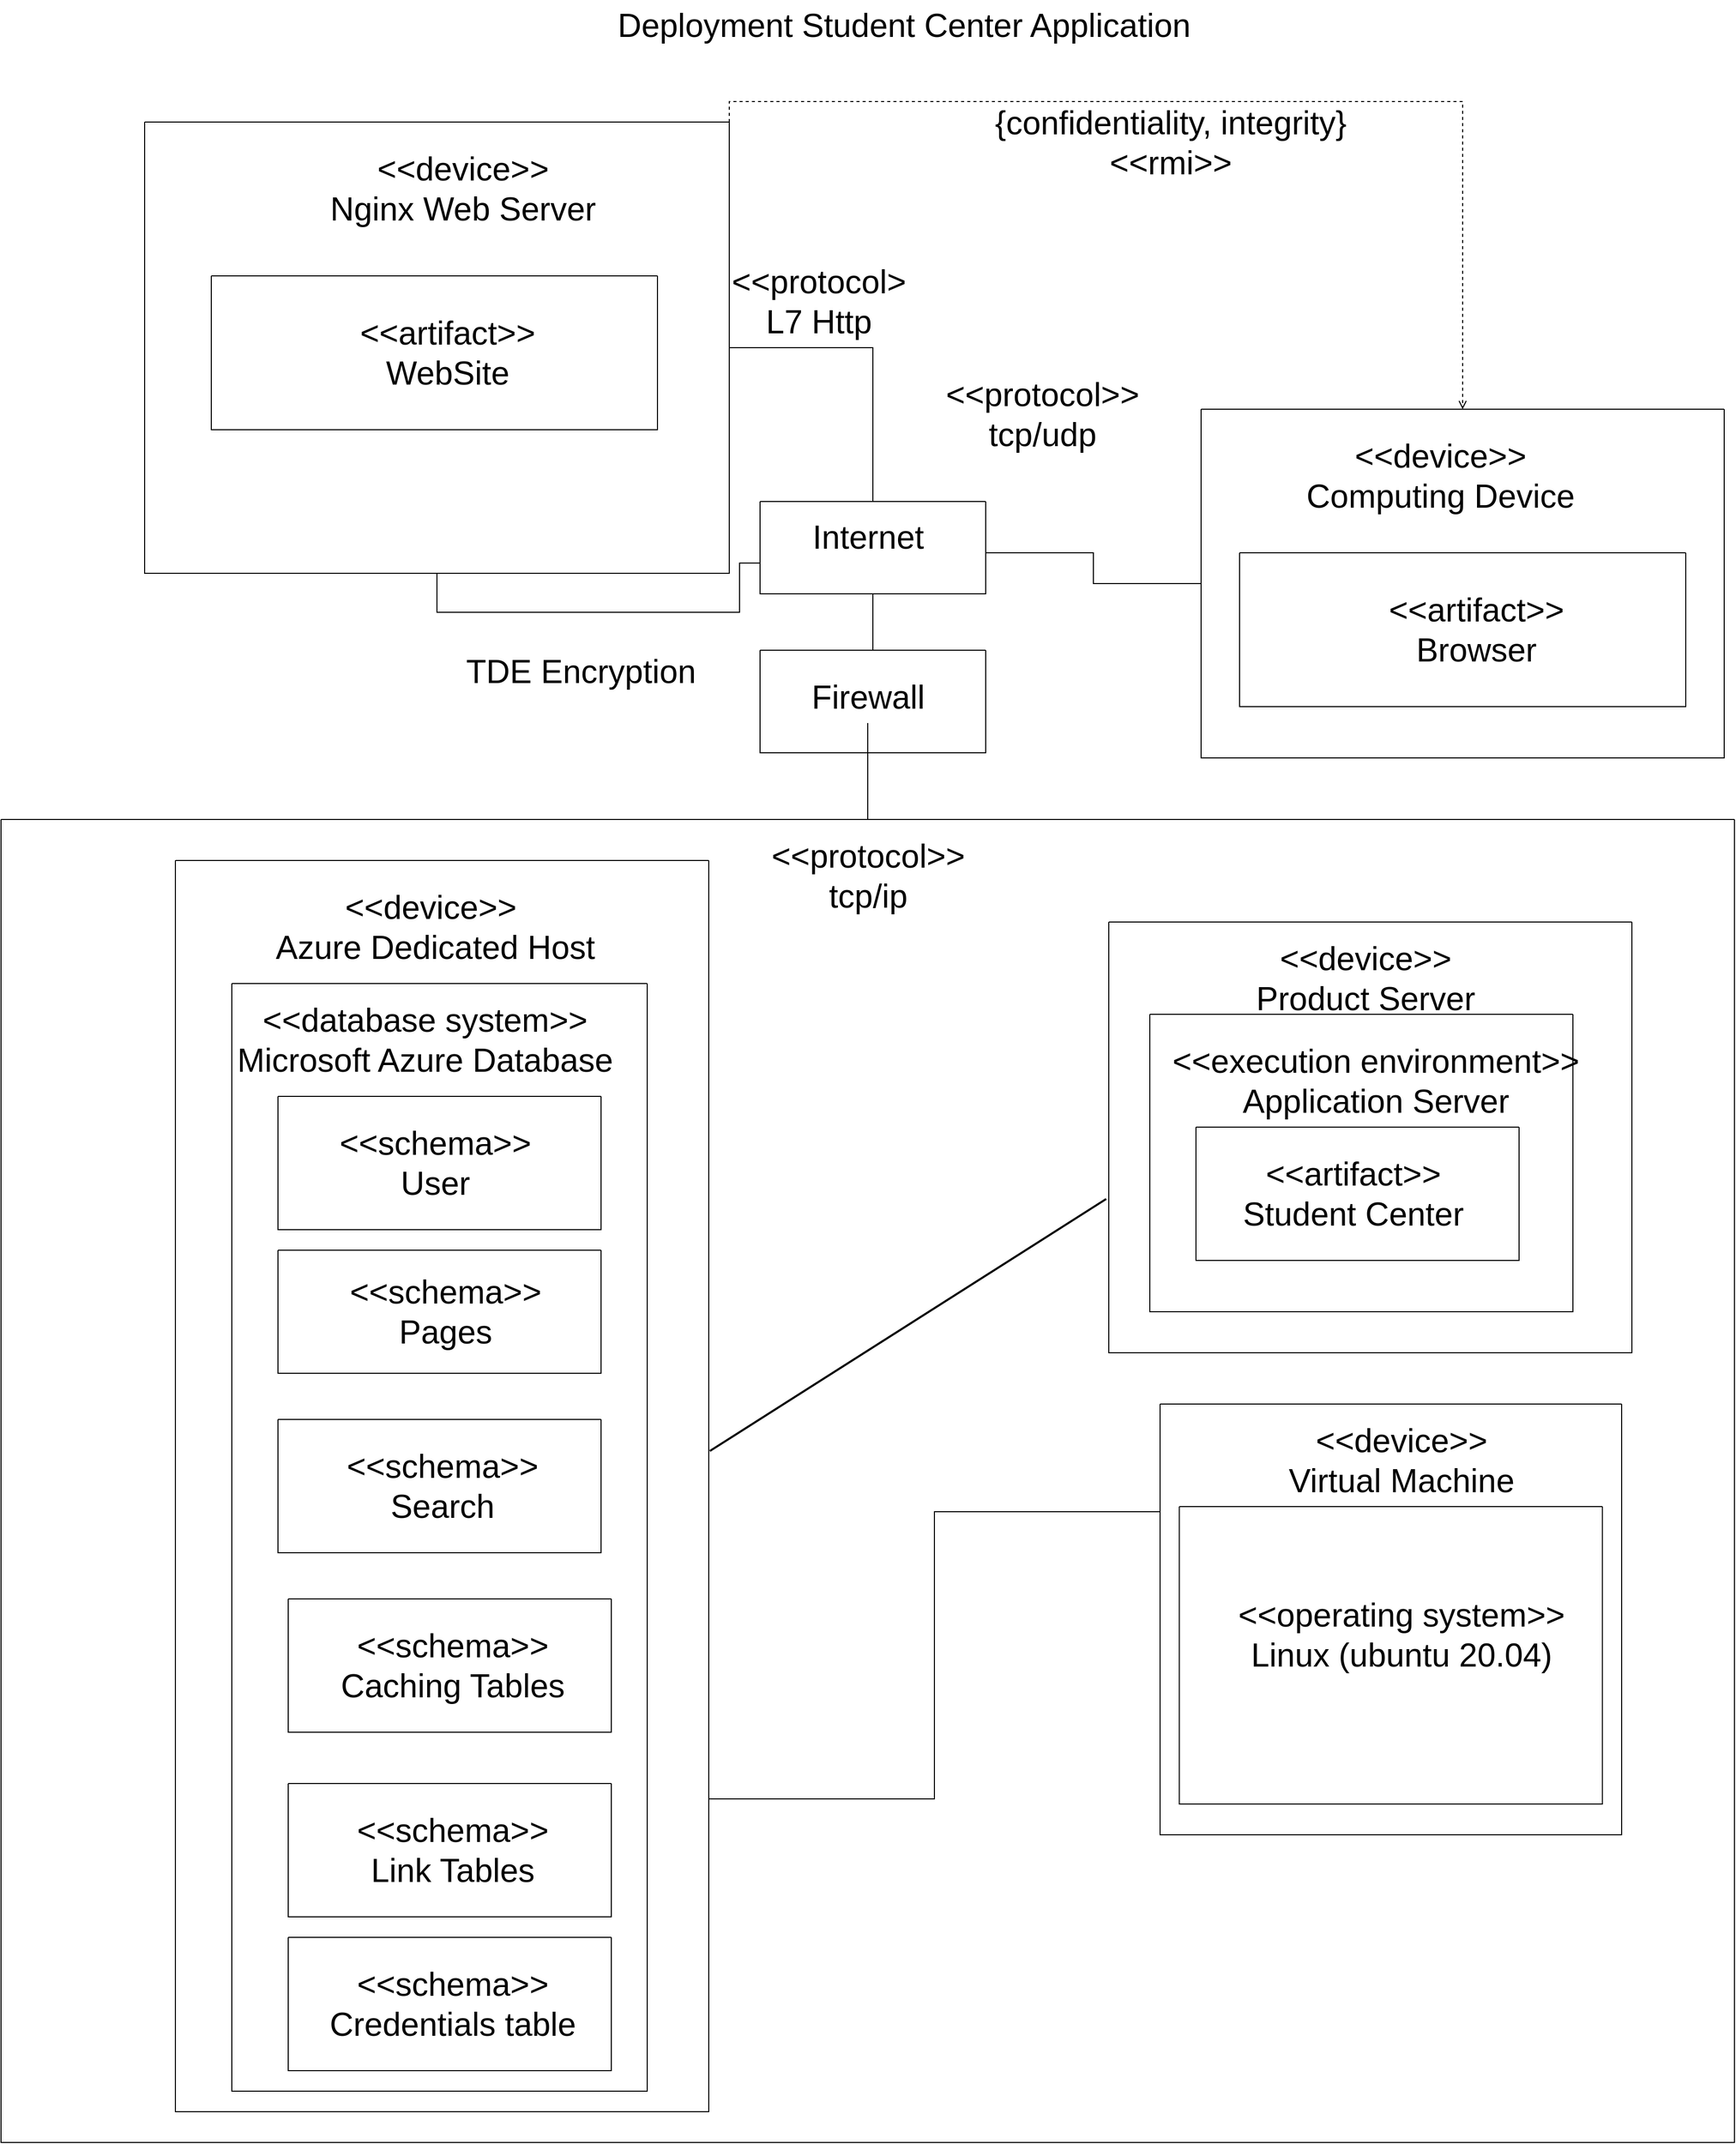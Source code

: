 <mxfile version="20.4.1" type="device"><diagram name="Page-1" id="e3a06f82-3646-2815-327d-82caf3d4e204"><mxGraphModel dx="4583" dy="3386" grid="1" gridSize="10" guides="1" tooltips="1" connect="1" arrows="1" fold="1" page="1" pageScale="1.5" pageWidth="1169" pageHeight="826" background="none" math="0" shadow="0"><root><mxCell id="0" style=";html=1;"/><mxCell id="1" style=";html=1;" parent="0"/><mxCell id="xWu9QbXiY32hhWNwfRlV-60" value="" style="swimlane;startSize=0;fontSize=32;" vertex="1" parent="1"><mxGeometry x="820" y="-401" width="1690" height="1290" as="geometry"/></mxCell><mxCell id="xWu9QbXiY32hhWNwfRlV-61" value="&lt;font style=&quot;font-size: 32px;&quot;&gt;&lt;br&gt;&lt;/font&gt;" style="text;html=1;align=center;verticalAlign=middle;resizable=0;points=[];autosize=1;strokeColor=none;fillColor=none;fontSize=32;" vertex="1" parent="xWu9QbXiY32hhWNwfRlV-60"><mxGeometry x="242.5" y="40" width="20" height="50" as="geometry"/></mxCell><mxCell id="xWu9QbXiY32hhWNwfRlV-89" style="edgeStyle=orthogonalEdgeStyle;rounded=0;orthogonalLoop=1;jettySize=auto;html=1;exitX=1;exitY=0.75;exitDx=0;exitDy=0;entryX=0;entryY=0.25;entryDx=0;entryDy=0;fontSize=32;endArrow=none;endFill=0;" edge="1" parent="xWu9QbXiY32hhWNwfRlV-60" source="xWu9QbXiY32hhWNwfRlV-11" target="xWu9QbXiY32hhWNwfRlV-83"><mxGeometry relative="1" as="geometry"/></mxCell><mxCell id="xWu9QbXiY32hhWNwfRlV-11" value="" style="swimlane;startSize=0;fontSize=32;" vertex="1" parent="xWu9QbXiY32hhWNwfRlV-60"><mxGeometry x="170" y="40" width="520" height="1220" as="geometry"/></mxCell><mxCell id="xWu9QbXiY32hhWNwfRlV-13" value="&lt;font style=&quot;font-size: 32px;&quot;&gt;&amp;lt;&amp;lt;device&amp;gt;&amp;gt;&amp;nbsp;&lt;br&gt;Azure Dedicated Host&lt;br&gt;&lt;/font&gt;" style="text;html=1;align=center;verticalAlign=middle;resizable=0;points=[];autosize=1;strokeColor=none;fillColor=none;fontSize=32;" vertex="1" parent="xWu9QbXiY32hhWNwfRlV-11"><mxGeometry x="87.5" y="20" width="330" height="90" as="geometry"/></mxCell><mxCell id="xWu9QbXiY32hhWNwfRlV-16" value="" style="swimlane;startSize=0;fontSize=32;" vertex="1" parent="xWu9QbXiY32hhWNwfRlV-60"><mxGeometry x="225" y="160" width="405" height="1080" as="geometry"/></mxCell><mxCell id="xWu9QbXiY32hhWNwfRlV-17" value="&amp;lt;&amp;lt;database system&amp;gt;&amp;gt;&lt;br&gt;Microsoft Azure Database" style="text;html=1;align=center;verticalAlign=middle;resizable=0;points=[];autosize=1;strokeColor=none;fillColor=none;fontSize=32;" vertex="1" parent="xWu9QbXiY32hhWNwfRlV-16"><mxGeometry x="-7.5" y="10" width="390" height="90" as="geometry"/></mxCell><mxCell id="xWu9QbXiY32hhWNwfRlV-18" value="" style="swimlane;startSize=0;fontSize=32;" vertex="1" parent="xWu9QbXiY32hhWNwfRlV-16"><mxGeometry x="45" y="110" width="315" height="130" as="geometry"/></mxCell><mxCell id="xWu9QbXiY32hhWNwfRlV-21" value="&amp;lt;&amp;lt;schema&amp;gt;&amp;gt;&lt;br&gt;User" style="text;html=1;align=center;verticalAlign=middle;resizable=0;points=[];autosize=1;strokeColor=none;fillColor=none;fontSize=32;" vertex="1" parent="xWu9QbXiY32hhWNwfRlV-18"><mxGeometry x="47.5" y="20" width="210" height="90" as="geometry"/></mxCell><mxCell id="xWu9QbXiY32hhWNwfRlV-24" value="" style="swimlane;startSize=0;fontSize=32;" vertex="1" parent="xWu9QbXiY32hhWNwfRlV-16"><mxGeometry x="45" y="260" width="315" height="120" as="geometry"/></mxCell><mxCell id="xWu9QbXiY32hhWNwfRlV-27" value="&amp;lt;&amp;lt;schema&amp;gt;&amp;gt;&lt;br&gt;Pages" style="text;html=1;align=center;verticalAlign=middle;resizable=0;points=[];autosize=1;strokeColor=none;fillColor=none;fontSize=32;" vertex="1" parent="xWu9QbXiY32hhWNwfRlV-24"><mxGeometry x="57.5" y="15" width="210" height="90" as="geometry"/></mxCell><mxCell id="xWu9QbXiY32hhWNwfRlV-54" value="" style="swimlane;startSize=0;fontSize=32;" vertex="1" parent="xWu9QbXiY32hhWNwfRlV-16"><mxGeometry x="45" y="425" width="315" height="130" as="geometry"/></mxCell><mxCell id="xWu9QbXiY32hhWNwfRlV-53" value="&amp;lt;&amp;lt;schema&amp;gt;&amp;gt;&lt;br&gt;Search&lt;br&gt;" style="text;html=1;align=center;verticalAlign=middle;resizable=0;points=[];autosize=1;strokeColor=none;fillColor=none;fontSize=32;" vertex="1" parent="xWu9QbXiY32hhWNwfRlV-54"><mxGeometry x="55" y="20" width="210" height="90" as="geometry"/></mxCell><mxCell id="xWu9QbXiY32hhWNwfRlV-58" value="" style="swimlane;startSize=0;fontSize=32;" vertex="1" parent="xWu9QbXiY32hhWNwfRlV-16"><mxGeometry x="55" y="780" width="315" height="130" as="geometry"/></mxCell><mxCell id="xWu9QbXiY32hhWNwfRlV-59" value="&amp;lt;&amp;lt;schema&amp;gt;&amp;gt;&lt;br&gt;Link Tables" style="text;html=1;align=center;verticalAlign=middle;resizable=0;points=[];autosize=1;strokeColor=none;fillColor=none;fontSize=32;" vertex="1" parent="xWu9QbXiY32hhWNwfRlV-58"><mxGeometry x="55" y="20" width="210" height="90" as="geometry"/></mxCell><mxCell id="xWu9QbXiY32hhWNwfRlV-106" value="" style="swimlane;startSize=0;fontSize=32;" vertex="1" parent="xWu9QbXiY32hhWNwfRlV-16"><mxGeometry x="55" y="930" width="315" height="130" as="geometry"/></mxCell><mxCell id="xWu9QbXiY32hhWNwfRlV-107" value="&amp;lt;&amp;lt;schema&amp;gt;&amp;gt;&lt;br&gt;Credentials table" style="text;html=1;align=center;verticalAlign=middle;resizable=0;points=[];autosize=1;strokeColor=none;fillColor=none;fontSize=32;" vertex="1" parent="xWu9QbXiY32hhWNwfRlV-106"><mxGeometry x="30" y="20" width="260" height="90" as="geometry"/></mxCell><mxCell id="xWu9QbXiY32hhWNwfRlV-56" value="" style="swimlane;startSize=0;fontSize=32;" vertex="1" parent="xWu9QbXiY32hhWNwfRlV-60"><mxGeometry x="280" y="760" width="315" height="130" as="geometry"/></mxCell><mxCell id="xWu9QbXiY32hhWNwfRlV-57" value="&amp;lt;&amp;lt;schema&amp;gt;&amp;gt;&lt;br&gt;Caching Tables" style="text;html=1;align=center;verticalAlign=middle;resizable=0;points=[];autosize=1;strokeColor=none;fillColor=none;fontSize=32;" vertex="1" parent="xWu9QbXiY32hhWNwfRlV-56"><mxGeometry x="40" y="20" width="240" height="90" as="geometry"/></mxCell><mxCell id="xWu9QbXiY32hhWNwfRlV-12" value="" style="swimlane;startSize=0;fontSize=32;" vertex="1" parent="xWu9QbXiY32hhWNwfRlV-60"><mxGeometry x="1080" y="100" width="510" height="420" as="geometry"/></mxCell><mxCell id="xWu9QbXiY32hhWNwfRlV-14" value="&amp;lt;&amp;lt;device&amp;gt;&amp;gt;&lt;br&gt;Product Server" style="text;html=1;align=center;verticalAlign=middle;resizable=0;points=[];autosize=1;strokeColor=none;fillColor=none;fontSize=32;" vertex="1" parent="xWu9QbXiY32hhWNwfRlV-12"><mxGeometry x="130" y="10" width="240" height="90" as="geometry"/></mxCell><mxCell id="xWu9QbXiY32hhWNwfRlV-34" value="" style="swimlane;startSize=0;fontSize=32;" vertex="1" parent="xWu9QbXiY32hhWNwfRlV-60"><mxGeometry x="1120" y="190" width="412.5" height="290" as="geometry"/></mxCell><mxCell id="xWu9QbXiY32hhWNwfRlV-35" value="&amp;lt;&amp;lt;execution environment&amp;gt;&amp;gt;&lt;br&gt;Application Server" style="text;html=1;align=center;verticalAlign=middle;resizable=0;points=[];autosize=1;strokeColor=none;fillColor=none;fontSize=32;" vertex="1" parent="xWu9QbXiY32hhWNwfRlV-34"><mxGeometry x="10" y="20" width="420" height="90" as="geometry"/></mxCell><mxCell id="xWu9QbXiY32hhWNwfRlV-36" value="" style="swimlane;startSize=0;fontSize=32;" vertex="1" parent="xWu9QbXiY32hhWNwfRlV-34"><mxGeometry x="45" y="110" width="315" height="130" as="geometry"/></mxCell><mxCell id="xWu9QbXiY32hhWNwfRlV-37" value="&amp;lt;&amp;lt;artifact&amp;gt;&amp;gt;&lt;br&gt;Student Center" style="text;html=1;align=center;verticalAlign=middle;resizable=0;points=[];autosize=1;strokeColor=none;fillColor=none;fontSize=32;" vertex="1" parent="xWu9QbXiY32hhWNwfRlV-36"><mxGeometry x="32.5" y="20" width="240" height="90" as="geometry"/></mxCell><mxCell id="xWu9QbXiY32hhWNwfRlV-32" style="edgeStyle=none;rounded=0;html=1;startSize=10;endSize=10;jettySize=auto;orthogonalLoop=1;fontSize=14;endArrow=none;endFill=0;strokeWidth=2;exitX=1.002;exitY=0.472;exitDx=0;exitDy=0;exitPerimeter=0;entryX=-0.005;entryY=0.643;entryDx=0;entryDy=0;entryPerimeter=0;" edge="1" parent="xWu9QbXiY32hhWNwfRlV-60" source="xWu9QbXiY32hhWNwfRlV-11" target="xWu9QbXiY32hhWNwfRlV-12"><mxGeometry relative="1" as="geometry"><mxPoint x="790" y="710.002" as="sourcePoint"/><mxPoint x="1095.5" y="742.285" as="targetPoint"/></mxGeometry></mxCell><mxCell id="xWu9QbXiY32hhWNwfRlV-83" value="" style="swimlane;startSize=0;fontSize=32;" vertex="1" parent="xWu9QbXiY32hhWNwfRlV-60"><mxGeometry x="1130" y="570" width="450" height="420" as="geometry"/></mxCell><mxCell id="xWu9QbXiY32hhWNwfRlV-84" value="&amp;lt;&amp;lt;device&amp;gt;&amp;gt;&lt;br&gt;Virtual Machine" style="text;html=1;align=center;verticalAlign=middle;resizable=0;points=[];autosize=1;strokeColor=none;fillColor=none;fontSize=32;" vertex="1" parent="xWu9QbXiY32hhWNwfRlV-83"><mxGeometry x="115" y="10" width="240" height="90" as="geometry"/></mxCell><mxCell id="xWu9QbXiY32hhWNwfRlV-85" value="" style="swimlane;startSize=0;fontSize=32;" vertex="1" parent="xWu9QbXiY32hhWNwfRlV-83"><mxGeometry x="18.75" y="100" width="412.5" height="290" as="geometry"/></mxCell><mxCell id="xWu9QbXiY32hhWNwfRlV-86" value="&amp;lt;&amp;lt;operating system&amp;gt;&amp;gt;&lt;br&gt;Linux (ubuntu 20.04)" style="text;html=1;align=center;verticalAlign=middle;resizable=0;points=[];autosize=1;strokeColor=none;fillColor=none;fontSize=32;" vertex="1" parent="xWu9QbXiY32hhWNwfRlV-85"><mxGeometry x="46.25" y="80" width="340" height="90" as="geometry"/></mxCell><mxCell id="xWu9QbXiY32hhWNwfRlV-63" value="&amp;lt;&amp;lt;protocol&amp;gt;&amp;gt;&lt;br&gt;tcp/ip&lt;br&gt;" style="text;html=1;align=center;verticalAlign=middle;resizable=0;points=[];autosize=1;strokeColor=none;fillColor=none;fontSize=32;" vertex="1" parent="xWu9QbXiY32hhWNwfRlV-60"><mxGeometry x="740" y="10" width="210" height="90" as="geometry"/></mxCell><mxCell id="xWu9QbXiY32hhWNwfRlV-68" style="edgeStyle=orthogonalEdgeStyle;rounded=0;orthogonalLoop=1;jettySize=auto;html=1;fontSize=32;endArrow=none;endFill=0;entryX=1;entryY=0.556;entryDx=0;entryDy=0;entryPerimeter=0;" edge="1" parent="1" source="xWu9QbXiY32hhWNwfRlV-66" target="xWu9QbXiY32hhWNwfRlV-49"><mxGeometry relative="1" as="geometry"><mxPoint x="1790" y="-661" as="targetPoint"/></mxGeometry></mxCell><mxCell id="xWu9QbXiY32hhWNwfRlV-66" value="" style="swimlane;startSize=0;fontSize=32;" vertex="1" parent="1"><mxGeometry x="1990" y="-801" width="510" height="340" as="geometry"/></mxCell><mxCell id="xWu9QbXiY32hhWNwfRlV-75" value="&amp;lt;&amp;lt;device&amp;gt;&amp;gt;&lt;br&gt;Computing Device" style="text;html=1;align=center;verticalAlign=middle;resizable=0;points=[];autosize=1;strokeColor=none;fillColor=none;fontSize=32;" vertex="1" parent="xWu9QbXiY32hhWNwfRlV-66"><mxGeometry x="92.5" y="20" width="280" height="90" as="geometry"/></mxCell><mxCell id="xWu9QbXiY32hhWNwfRlV-109" value="" style="swimlane;startSize=0;fontSize=32;" vertex="1" parent="xWu9QbXiY32hhWNwfRlV-66"><mxGeometry x="37.5" y="140" width="435" height="150" as="geometry"/></mxCell><mxCell id="xWu9QbXiY32hhWNwfRlV-110" value="&amp;lt;&amp;lt;artifact&amp;gt;&amp;gt;&lt;br&gt;Browser" style="text;html=1;align=center;verticalAlign=middle;resizable=0;points=[];autosize=1;strokeColor=none;fillColor=none;fontSize=32;" vertex="1" parent="xWu9QbXiY32hhWNwfRlV-109"><mxGeometry x="135" y="30" width="190" height="90" as="geometry"/></mxCell><mxCell id="xWu9QbXiY32hhWNwfRlV-7" value="&lt;font style=&quot;font-size: 32px;&quot;&gt;Deployment Student Center Application&lt;/font&gt;" style="text;html=1;align=center;verticalAlign=middle;resizable=0;points=[];autosize=1;strokeColor=none;fillColor=none;" vertex="1" parent="1"><mxGeometry x="1410" y="-1200" width="580" height="50" as="geometry"/></mxCell><mxCell id="xWu9QbXiY32hhWNwfRlV-74" style="edgeStyle=orthogonalEdgeStyle;rounded=0;orthogonalLoop=1;jettySize=auto;html=1;fontSize=32;endArrow=none;endFill=0;entryX=0.5;entryY=0;entryDx=0;entryDy=0;" edge="1" parent="1" source="xWu9QbXiY32hhWNwfRlV-69" target="xWu9QbXiY32hhWNwfRlV-49"><mxGeometry relative="1" as="geometry"><mxPoint x="1470" y="-481" as="targetPoint"/></mxGeometry></mxCell><mxCell id="xWu9QbXiY32hhWNwfRlV-112" style="edgeStyle=orthogonalEdgeStyle;rounded=0;orthogonalLoop=1;jettySize=auto;html=1;entryX=0.5;entryY=0;entryDx=0;entryDy=0;fontSize=32;endArrow=open;endFill=0;exitX=1;exitY=0;exitDx=0;exitDy=0;dashed=1;" edge="1" parent="1" source="xWu9QbXiY32hhWNwfRlV-69" target="xWu9QbXiY32hhWNwfRlV-66"><mxGeometry relative="1" as="geometry"/></mxCell><mxCell id="xWu9QbXiY32hhWNwfRlV-116" style="edgeStyle=orthogonalEdgeStyle;rounded=0;orthogonalLoop=1;jettySize=auto;html=1;fontSize=32;endArrow=none;endFill=0;" edge="1" parent="1" source="xWu9QbXiY32hhWNwfRlV-69"><mxGeometry relative="1" as="geometry"><mxPoint x="1560" y="-651" as="targetPoint"/><Array as="points"><mxPoint x="1245" y="-603"/><mxPoint x="1540" y="-603"/><mxPoint x="1540" y="-651"/><mxPoint x="1560" y="-651"/></Array></mxGeometry></mxCell><mxCell id="xWu9QbXiY32hhWNwfRlV-69" value="" style="swimlane;startSize=0;fontSize=32;" vertex="1" parent="1"><mxGeometry x="960" y="-1081" width="570" height="440" as="geometry"/></mxCell><mxCell id="xWu9QbXiY32hhWNwfRlV-70" value="&amp;lt;&amp;lt;device&amp;gt;&amp;gt;&lt;br&gt;Nginx Web Server" style="text;html=1;align=center;verticalAlign=middle;resizable=0;points=[];autosize=1;strokeColor=none;fillColor=none;fontSize=32;" vertex="1" parent="xWu9QbXiY32hhWNwfRlV-69"><mxGeometry x="170" y="20" width="280" height="90" as="geometry"/></mxCell><mxCell id="xWu9QbXiY32hhWNwfRlV-71" value="" style="swimlane;startSize=0;fontSize=32;" vertex="1" parent="xWu9QbXiY32hhWNwfRlV-69"><mxGeometry x="65" y="150" width="435" height="150" as="geometry"/></mxCell><mxCell id="xWu9QbXiY32hhWNwfRlV-72" value="&amp;lt;&amp;lt;artifact&amp;gt;&amp;gt;&lt;br&gt;WebSite" style="text;html=1;align=center;verticalAlign=middle;resizable=0;points=[];autosize=1;strokeColor=none;fillColor=none;fontSize=32;" vertex="1" parent="xWu9QbXiY32hhWNwfRlV-71"><mxGeometry x="135" y="30" width="190" height="90" as="geometry"/></mxCell><mxCell id="xWu9QbXiY32hhWNwfRlV-67" value="&amp;lt;&amp;lt;protocol&amp;gt;&lt;br&gt;L7 Http&lt;br&gt;" style="text;html=1;align=center;verticalAlign=middle;resizable=0;points=[];autosize=1;strokeColor=none;fillColor=none;fontSize=32;" vertex="1" parent="1"><mxGeometry x="1522" y="-951" width="190" height="90" as="geometry"/></mxCell><mxCell id="xWu9QbXiY32hhWNwfRlV-76" value="&amp;lt;&amp;lt;protocol&amp;gt;&amp;gt;&lt;br&gt;tcp/udp" style="text;html=1;align=center;verticalAlign=middle;resizable=0;points=[];autosize=1;strokeColor=none;fillColor=none;fontSize=32;" vertex="1" parent="1"><mxGeometry x="1730" y="-841" width="210" height="90" as="geometry"/></mxCell><mxCell id="xWu9QbXiY32hhWNwfRlV-92" style="edgeStyle=orthogonalEdgeStyle;rounded=0;orthogonalLoop=1;jettySize=auto;html=1;fontSize=32;endArrow=none;endFill=0;entryX=0.5;entryY=0;entryDx=0;entryDy=0;exitX=0.5;exitY=1;exitDx=0;exitDy=0;" edge="1" parent="1" source="xWu9QbXiY32hhWNwfRlV-49" target="xWu9QbXiY32hhWNwfRlV-101"><mxGeometry relative="1" as="geometry"><mxPoint x="1680" y="-601" as="sourcePoint"/><mxPoint x="1680" y="-531" as="targetPoint"/></mxGeometry></mxCell><mxCell id="xWu9QbXiY32hhWNwfRlV-49" value="" style="swimlane;startSize=0;fontSize=32;" vertex="1" parent="1"><mxGeometry x="1560" y="-711" width="220" height="90" as="geometry"/></mxCell><mxCell id="xWu9QbXiY32hhWNwfRlV-91" value="Internet&lt;br&gt;" style="text;html=1;align=center;verticalAlign=middle;resizable=0;points=[];autosize=1;strokeColor=none;fillColor=none;fontSize=32;" vertex="1" parent="xWu9QbXiY32hhWNwfRlV-49"><mxGeometry x="40" y="10" width="130" height="50" as="geometry"/></mxCell><mxCell id="xWu9QbXiY32hhWNwfRlV-101" value="" style="swimlane;startSize=0;fontSize=32;" vertex="1" parent="1"><mxGeometry x="1560" y="-566" width="220" height="100" as="geometry"/></mxCell><mxCell id="xWu9QbXiY32hhWNwfRlV-102" value="Firewall" style="text;html=1;align=center;verticalAlign=middle;resizable=0;points=[];autosize=1;strokeColor=none;fillColor=none;fontSize=32;" vertex="1" parent="xWu9QbXiY32hhWNwfRlV-101"><mxGeometry x="40" y="21" width="130" height="50" as="geometry"/></mxCell><mxCell id="xWu9QbXiY32hhWNwfRlV-103" style="edgeStyle=orthogonalEdgeStyle;rounded=0;orthogonalLoop=1;jettySize=auto;html=1;fontSize=32;endArrow=none;endFill=0;" edge="1" parent="1" source="xWu9QbXiY32hhWNwfRlV-102" target="xWu9QbXiY32hhWNwfRlV-60"><mxGeometry relative="1" as="geometry"/></mxCell><mxCell id="xWu9QbXiY32hhWNwfRlV-113" value="{confidentiality, integrity}&lt;br&gt;&amp;lt;&amp;lt;rmi&amp;gt;&amp;gt;" style="text;html=1;align=center;verticalAlign=middle;resizable=0;points=[];autosize=1;strokeColor=none;fillColor=none;fontSize=32;" vertex="1" parent="1"><mxGeometry x="1775" y="-1106" width="370" height="90" as="geometry"/></mxCell><mxCell id="xWu9QbXiY32hhWNwfRlV-115" value="TDE Encryption" style="text;html=1;align=center;verticalAlign=middle;resizable=0;points=[];autosize=1;strokeColor=none;fillColor=none;fontSize=32;" vertex="1" parent="1"><mxGeometry x="1260" y="-570" width="250" height="50" as="geometry"/></mxCell></root></mxGraphModel></diagram></mxfile>